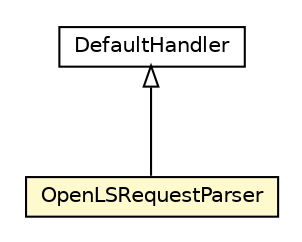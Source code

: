 #!/usr/local/bin/dot
#
# Class diagram 
# Generated by UMLGraph version R5_6-24-gf6e263 (http://www.umlgraph.org/)
#

digraph G {
	edge [fontname="Helvetica",fontsize=10,labelfontname="Helvetica",labelfontsize=10];
	node [fontname="Helvetica",fontsize=10,shape=plaintext];
	nodesep=0.25;
	ranksep=0.5;
	// nl.geozet.openls.parser.OpenLSRequestParser
	c238 [label=<<table title="nl.geozet.openls.parser.OpenLSRequestParser" border="0" cellborder="1" cellspacing="0" cellpadding="2" port="p" bgcolor="lemonChiffon" href="./OpenLSRequestParser.html">
		<tr><td><table border="0" cellspacing="0" cellpadding="1">
<tr><td align="center" balign="center"> OpenLSRequestParser </td></tr>
		</table></td></tr>
		</table>>, URL="./OpenLSRequestParser.html", fontname="Helvetica", fontcolor="black", fontsize=10.0];
	//nl.geozet.openls.parser.OpenLSRequestParser extends org.xml.sax.helpers.DefaultHandler
	c243:p -> c238:p [dir=back,arrowtail=empty];
	// org.xml.sax.helpers.DefaultHandler
	c243 [label=<<table title="org.xml.sax.helpers.DefaultHandler" border="0" cellborder="1" cellspacing="0" cellpadding="2" port="p">
		<tr><td><table border="0" cellspacing="0" cellpadding="1">
<tr><td align="center" balign="center"> DefaultHandler </td></tr>
		</table></td></tr>
		</table>>, URL="null", fontname="Helvetica", fontcolor="black", fontsize=10.0];
}

